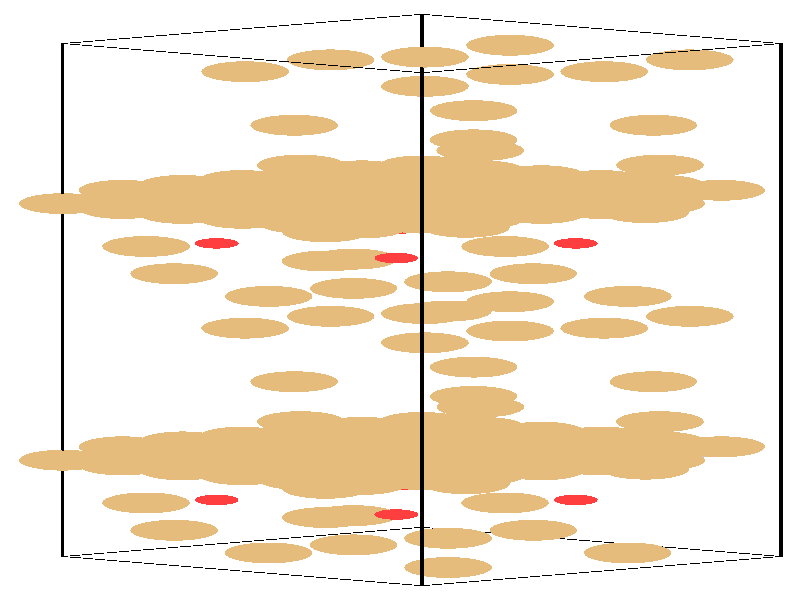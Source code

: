 #include "colors.inc"
#include "finish.inc"

global_settings {assumed_gamma 1 max_trace_level 6}
background {color White}
camera {orthographic
  right -24.13*x up 76.08*y
  direction 1.00*z
  location <0,0,50.00> look_at <0,0,0>}
light_source {<  2.00,   3.00,  40.00> color White
  area_light <0.70, 0, 0>, <0, 0.70, 0>, 3, 3
  adaptive 1 jitter}

#declare simple = finish {phong 0.7}
#declare pale = finish {ambient .5 diffuse .85 roughness .001 specular 0.200 }
#declare intermediate = finish {ambient 0.3 diffuse 0.6 specular 0.10 roughness 0.04 }
#declare vmd = finish {ambient .0 diffuse .65 phong 0.1 phong_size 40. specular 0.500 }
#declare jmol = finish {ambient .2 diffuse .6 specular 1 roughness .001 metallic}
#declare ase2 = finish {ambient 0.05 brilliance 3 diffuse 0.6 metallic specular 0.70 roughness 0.04 reflection 0.15}
#declare ase3 = finish {ambient .15 brilliance 2 diffuse .6 metallic specular 1. roughness .001 reflection .0}
#declare glass = finish {ambient .05 diffuse .3 specular 1. roughness .001}
#declare glass2 = finish {ambient .0 diffuse .3 specular 1. reflection .25 roughness .001}
#declare Rcell = 0.050;
#declare Rbond = 0.100;

#macro atom(LOC, R, COL, TRANS, FIN)
  sphere{LOC, R texture{pigment{color COL transmit TRANS} finish{FIN}}}
#end
#macro constrain(LOC, R, COL, TRANS FIN)
union{torus{R, Rcell rotate 45*z texture{pigment{color COL transmit TRANS} finish{FIN}}}
      torus{R, Rcell rotate -45*z texture{pigment{color COL transmit TRANS} finish{FIN}}}
      translate LOC}
#end

cylinder {<-10.17, -32.52, -33.83>, <  0.66, -36.23, -23.65>, Rcell pigment {Black}}
cylinder {<  0.66, -28.82, -44.00>, < 11.49, -32.52, -33.83>, Rcell pigment {Black}}
cylinder {<  0.66,  36.23, -20.33>, < 11.49,  32.52, -10.15>, Rcell pigment {Black}}
cylinder {<-10.17,  32.52, -10.15>, <  0.66,  28.82,   0.03>, Rcell pigment {Black}}
cylinder {<-10.17, -32.52, -33.83>, <  0.66, -28.82, -44.00>, Rcell pigment {Black}}
cylinder {<  0.66, -36.23, -23.65>, < 11.49, -32.52, -33.83>, Rcell pigment {Black}}
cylinder {<  0.66,  28.82,   0.03>, < 11.49,  32.52, -10.15>, Rcell pigment {Black}}
cylinder {<-10.17,  32.52, -10.15>, <  0.66,  36.23, -20.33>, Rcell pigment {Black}}
cylinder {<-10.17, -32.52, -33.83>, <-10.17,  32.52, -10.15>, Rcell pigment {Black}}
cylinder {<  0.66, -36.23, -23.65>, <  0.66,  28.82,   0.03>, Rcell pigment {Black}}
cylinder {< 11.49, -32.52, -33.83>, < 11.49,  32.52, -10.15>, Rcell pigment {Black}}
cylinder {<  0.66, -28.82, -44.00>, <  0.66,  36.23, -20.33>, Rcell pigment {Black}}
atom(<-10.17, -20.31, -29.38>, 1.32, rgb <0.78, 0.50, 0.20>, 0.0, ase3) // #0 
atom(< -8.37, -20.92, -27.68>, 1.32, rgb <0.78, 0.50, 0.20>, 0.0, ase3) // #1 
atom(< -6.56, -21.54, -25.99>, 1.32, rgb <0.78, 0.50, 0.20>, 0.0, ase3) // #2 
atom(< -8.37, -19.69, -31.08>, 1.32, rgb <0.78, 0.50, 0.20>, 0.0, ase3) // #3 
atom(< -6.56, -20.31, -29.38>, 1.32, rgb <0.78, 0.50, 0.20>, 0.0, ase3) // #4 
atom(< -4.76, -20.92, -27.68>, 1.32, rgb <0.78, 0.50, 0.20>, 0.0, ase3) // #5 
atom(< -6.56, -19.07, -32.77>, 1.32, rgb <0.78, 0.50, 0.20>, 0.0, ase3) // #6 
atom(< -4.76, -19.69, -31.08>, 1.32, rgb <0.78, 0.50, 0.20>, 0.0, ase3) // #7 
atom(< -2.95, -20.31, -29.38>, 1.32, rgb <0.78, 0.50, 0.20>, 0.0, ase3) // #8 
atom(< -8.37, -18.61, -28.76>, 1.32, rgb <0.78, 0.50, 0.20>, 0.0, ase3) // #9 
atom(< -6.56, -19.23, -27.07>, 1.32, rgb <0.78, 0.50, 0.20>, 0.0, ase3) // #10 
atom(< -4.76, -19.85, -25.37>, 1.32, rgb <0.78, 0.50, 0.20>, 0.0, ase3) // #11 
atom(< -6.56, -17.99, -30.46>, 1.32, rgb <0.78, 0.50, 0.20>, 0.0, ase3) // #12 
atom(< -4.76, -18.61, -28.76>, 1.32, rgb <0.78, 0.50, 0.20>, 0.0, ase3) // #13 
atom(< -2.95, -19.23, -27.07>, 1.32, rgb <0.78, 0.50, 0.20>, 0.0, ase3) // #14 
atom(< -4.76, -17.38, -32.15>, 1.32, rgb <0.78, 0.50, 0.20>, 0.0, ase3) // #15 
atom(< -2.95, -17.99, -30.46>, 1.32, rgb <0.78, 0.50, 0.20>, 0.0, ase3) // #16 
atom(< -1.14, -18.61, -28.76>, 1.32, rgb <0.78, 0.50, 0.20>, 0.0, ase3) // #17 
atom(<  3.32,  -0.22, -25.46>, 1.32, rgb <0.78, 0.50, 0.20>, 0.0, ase3) // #18 
atom(<  6.16,  -3.57, -19.92>, 1.32, rgb <0.78, 0.50, 0.20>, 0.0, ase3) // #19 
atom(<  2.42, -13.57, -29.46>, 1.32, rgb <0.78, 0.50, 0.20>, 0.0, ase3) // #20 
atom(< -3.19, -10.36, -23.84>, 1.32, rgb <0.78, 0.50, 0.20>, 0.0, ase3) // #21 
atom(< -2.24,   4.94, -16.12>, 1.32, rgb <0.78, 0.50, 0.20>, 0.0, ase3) // #22 
atom(<  1.99,  12.93, -26.76>, 1.32, rgb <0.78, 0.50, 0.20>, 0.0, ase3) // #23 
atom(< -3.74, -17.58, -25.85>, 1.32, rgb <0.78, 0.50, 0.20>, 0.0, ase3) // #24 
atom(<  6.87,   0.46, -20.57>, 1.32, rgb <0.78, 0.50, 0.20>, 0.0, ase3) // #25 
atom(< -1.40,   1.47, -15.02>, 1.32, rgb <0.78, 0.50, 0.20>, 0.0, ase3) // #26 
atom(< -0.11,   5.32, -12.18>, 0.66, rgb <1.00, 0.05, 0.05>, 0.0, ase3) // #27 
atom(<  3.66, -17.24, -36.54>, 0.76, rgb <0.56, 0.56, 0.56>, 0.0, ase3) // #28 
atom(<-10.17,  12.22, -17.54>, 1.32, rgb <0.78, 0.50, 0.20>, 0.0, ase3) // #29 
atom(< -8.37,  11.60, -15.85>, 1.32, rgb <0.78, 0.50, 0.20>, 0.0, ase3) // #30 
atom(< -6.56,  10.98, -14.15>, 1.32, rgb <0.78, 0.50, 0.20>, 0.0, ase3) // #31 
atom(< -8.37,  12.83, -19.24>, 1.32, rgb <0.78, 0.50, 0.20>, 0.0, ase3) // #32 
atom(< -6.56,  12.22, -17.54>, 1.32, rgb <0.78, 0.50, 0.20>, 0.0, ase3) // #33 
atom(< -4.76,  11.60, -15.85>, 1.32, rgb <0.78, 0.50, 0.20>, 0.0, ase3) // #34 
atom(< -6.56,  13.45, -20.93>, 1.32, rgb <0.78, 0.50, 0.20>, 0.0, ase3) // #35 
atom(< -4.76,  12.83, -19.24>, 1.32, rgb <0.78, 0.50, 0.20>, 0.0, ase3) // #36 
atom(< -2.95,  12.22, -17.54>, 1.32, rgb <0.78, 0.50, 0.20>, 0.0, ase3) // #37 
atom(< -8.37,  13.91, -16.92>, 1.32, rgb <0.78, 0.50, 0.20>, 0.0, ase3) // #38 
atom(< -6.56,  13.29, -15.23>, 1.32, rgb <0.78, 0.50, 0.20>, 0.0, ase3) // #39 
atom(< -4.76,  12.68, -13.53>, 1.32, rgb <0.78, 0.50, 0.20>, 0.0, ase3) // #40 
atom(< -6.56,  14.53, -18.62>, 1.32, rgb <0.78, 0.50, 0.20>, 0.0, ase3) // #41 
atom(< -4.76,  13.91, -16.92>, 1.32, rgb <0.78, 0.50, 0.20>, 0.0, ase3) // #42 
atom(< -2.95,  13.29, -15.23>, 1.32, rgb <0.78, 0.50, 0.20>, 0.0, ase3) // #43 
atom(< -4.76,  15.15, -20.32>, 1.32, rgb <0.78, 0.50, 0.20>, 0.0, ase3) // #44 
atom(< -2.95,  14.53, -18.62>, 1.32, rgb <0.78, 0.50, 0.20>, 0.0, ase3) // #45 
atom(< -1.14,  13.91, -16.92>, 1.32, rgb <0.78, 0.50, 0.20>, 0.0, ase3) // #46 
atom(<  3.32,  32.30, -13.62>, 1.32, rgb <0.78, 0.50, 0.20>, 0.0, ase3) // #47 
atom(<  6.16,  28.95,  -8.09>, 1.32, rgb <0.78, 0.50, 0.20>, 0.0, ase3) // #48 
atom(<  2.42,  18.95, -17.63>, 1.32, rgb <0.78, 0.50, 0.20>, 0.0, ase3) // #49 
atom(< -3.19,  22.16, -12.00>, 1.32, rgb <0.78, 0.50, 0.20>, 0.0, ase3) // #50 
atom(< -2.24, -27.58, -27.96>, 1.32, rgb <0.78, 0.50, 0.20>, 0.0, ase3) // #51 
atom(<  1.99, -19.59, -38.60>, 1.32, rgb <0.78, 0.50, 0.20>, 0.0, ase3) // #52 
atom(< -3.74,  14.94, -14.01>, 1.32, rgb <0.78, 0.50, 0.20>, 0.0, ase3) // #53 
atom(<  6.87, -32.07, -32.40>, 1.32, rgb <0.78, 0.50, 0.20>, 0.0, ase3) // #54 
atom(< -1.40, -31.05, -26.86>, 1.32, rgb <0.78, 0.50, 0.20>, 0.0, ase3) // #55 
atom(< -0.11, -27.20, -24.01>, 0.66, rgb <1.00, 0.05, 0.05>, 0.0, ase3) // #56 
atom(<  3.66,  15.28, -24.70>, 0.76, rgb <0.56, 0.56, 0.56>, 0.0, ase3) // #57 
atom(< -4.76, -18.45, -34.47>, 1.32, rgb <0.78, 0.50, 0.20>, 0.0, ase3) // #58 
atom(< -2.95, -19.07, -32.77>, 1.32, rgb <0.78, 0.50, 0.20>, 0.0, ase3) // #59 
atom(< -1.15, -19.69, -31.08>, 1.32, rgb <0.78, 0.50, 0.20>, 0.0, ase3) // #60 
atom(< -2.95, -17.84, -36.16>, 1.32, rgb <0.78, 0.50, 0.20>, 0.0, ase3) // #61 
atom(< -1.15, -18.45, -34.47>, 1.32, rgb <0.78, 0.50, 0.20>, 0.0, ase3) // #62 
atom(<  0.66, -19.07, -32.77>, 1.32, rgb <0.78, 0.50, 0.20>, 0.0, ase3) // #63 
atom(< -1.15, -17.22, -37.86>, 1.32, rgb <0.78, 0.50, 0.20>, 0.0, ase3) // #64 
atom(<  0.66, -17.84, -36.16>, 1.32, rgb <0.78, 0.50, 0.20>, 0.0, ase3) // #65 
atom(<  2.46, -18.45, -34.47>, 1.32, rgb <0.78, 0.50, 0.20>, 0.0, ase3) // #66 
atom(< -2.95, -16.76, -33.85>, 1.32, rgb <0.78, 0.50, 0.20>, 0.0, ase3) // #67 
atom(< -1.15, -17.38, -32.15>, 1.32, rgb <0.78, 0.50, 0.20>, 0.0, ase3) // #68 
atom(<  0.66, -17.99, -30.46>, 1.32, rgb <0.78, 0.50, 0.20>, 0.0, ase3) // #69 
atom(< -1.15, -16.14, -35.55>, 1.32, rgb <0.78, 0.50, 0.20>, 0.0, ase3) // #70 
atom(<  0.66, -16.76, -33.85>, 1.32, rgb <0.78, 0.50, 0.20>, 0.0, ase3) // #71 
atom(<  2.46, -17.38, -32.15>, 1.32, rgb <0.78, 0.50, 0.20>, 0.0, ase3) // #72 
atom(<  0.66, -15.52, -37.24>, 1.32, rgb <0.78, 0.50, 0.20>, 0.0, ase3) // #73 
atom(<  2.46, -16.14, -35.55>, 1.32, rgb <0.78, 0.50, 0.20>, 0.0, ase3) // #74 
atom(<  4.27, -16.76, -33.85>, 1.32, rgb <0.78, 0.50, 0.20>, 0.0, ase3) // #75 
atom(< -2.09,  -2.07, -20.37>, 1.32, rgb <0.78, 0.50, 0.20>, 0.0, ase3) // #76 
atom(<  0.75,  -5.43, -14.84>, 1.32, rgb <0.78, 0.50, 0.20>, 0.0, ase3) // #77 
atom(< -2.99, -15.42, -24.37>, 1.32, rgb <0.78, 0.50, 0.20>, 0.0, ase3) // #78 
atom(<  2.22,  -8.51, -28.93>, 1.32, rgb <0.78, 0.50, 0.20>, 0.0, ase3) // #79 
atom(<  3.17,   6.79, -21.21>, 1.32, rgb <0.78, 0.50, 0.20>, 0.0, ase3) // #80 
atom(< -3.43,  11.08, -21.67>, 1.32, rgb <0.78, 0.50, 0.20>, 0.0, ase3) // #81 
atom(<  1.67, -15.73, -30.94>, 1.32, rgb <0.78, 0.50, 0.20>, 0.0, ase3) // #82 
atom(<  1.45,  -1.40, -15.48>, 1.32, rgb <0.78, 0.50, 0.20>, 0.0, ase3) // #83 
atom(<  4.02,   3.33, -20.11>, 1.32, rgb <0.78, 0.50, 0.20>, 0.0, ase3) // #84 
atom(<  5.30,   7.18, -17.27>, 0.66, rgb <1.00, 0.05, 0.05>, 0.0, ase3) // #85 
atom(< -1.76, -19.10, -31.45>, 0.76, rgb <0.56, 0.56, 0.56>, 0.0, ase3) // #86 
atom(< -4.76,  14.07, -22.63>, 1.32, rgb <0.78, 0.50, 0.20>, 0.0, ase3) // #87 
atom(< -2.95,  13.45, -20.93>, 1.32, rgb <0.78, 0.50, 0.20>, 0.0, ase3) // #88 
atom(< -1.15,  12.83, -19.24>, 1.32, rgb <0.78, 0.50, 0.20>, 0.0, ase3) // #89 
atom(< -2.95,  14.69, -24.33>, 1.32, rgb <0.78, 0.50, 0.20>, 0.0, ase3) // #90 
atom(< -1.15,  14.07, -22.63>, 1.32, rgb <0.78, 0.50, 0.20>, 0.0, ase3) // #91 
atom(<  0.66,  13.45, -20.93>, 1.32, rgb <0.78, 0.50, 0.20>, 0.0, ase3) // #92 
atom(< -1.15,  15.30, -26.02>, 1.32, rgb <0.78, 0.50, 0.20>, 0.0, ase3) // #93 
atom(<  0.66,  14.69, -24.33>, 1.32, rgb <0.78, 0.50, 0.20>, 0.0, ase3) // #94 
atom(<  2.46,  14.07, -22.63>, 1.32, rgb <0.78, 0.50, 0.20>, 0.0, ase3) // #95 
atom(< -2.95,  15.76, -22.01>, 1.32, rgb <0.78, 0.50, 0.20>, 0.0, ase3) // #96 
atom(< -1.15,  15.15, -20.32>, 1.32, rgb <0.78, 0.50, 0.20>, 0.0, ase3) // #97 
atom(<  0.66,  14.53, -18.62>, 1.32, rgb <0.78, 0.50, 0.20>, 0.0, ase3) // #98 
atom(< -1.15,  16.38, -23.71>, 1.32, rgb <0.78, 0.50, 0.20>, 0.0, ase3) // #99 
atom(<  0.66,  15.76, -22.01>, 1.32, rgb <0.78, 0.50, 0.20>, 0.0, ase3) // #100 
atom(<  2.46,  15.15, -20.32>, 1.32, rgb <0.78, 0.50, 0.20>, 0.0, ase3) // #101 
atom(<  0.66,  17.00, -25.41>, 1.32, rgb <0.78, 0.50, 0.20>, 0.0, ase3) // #102 
atom(<  2.46,  16.38, -23.71>, 1.32, rgb <0.78, 0.50, 0.20>, 0.0, ase3) // #103 
atom(<  4.27,  15.76, -22.01>, 1.32, rgb <0.78, 0.50, 0.20>, 0.0, ase3) // #104 
atom(< -2.09,  30.45,  -8.53>, 1.32, rgb <0.78, 0.50, 0.20>, 0.0, ase3) // #105 
atom(<  0.75,  27.10,  -3.00>, 1.32, rgb <0.78, 0.50, 0.20>, 0.0, ase3) // #106 
atom(< -2.99,  17.10, -12.54>, 1.32, rgb <0.78, 0.50, 0.20>, 0.0, ase3) // #107 
atom(<  2.22,  24.01, -17.09>, 1.32, rgb <0.78, 0.50, 0.20>, 0.0, ase3) // #108 
atom(<  3.17, -25.73, -33.05>, 1.32, rgb <0.78, 0.50, 0.20>, 0.0, ase3) // #109 
atom(< -3.43, -21.45, -33.51>, 1.32, rgb <0.78, 0.50, 0.20>, 0.0, ase3) // #110 
atom(<  1.67,  16.79, -19.10>, 1.32, rgb <0.78, 0.50, 0.20>, 0.0, ase3) // #111 
atom(<  1.45, -33.92, -27.32>, 1.32, rgb <0.78, 0.50, 0.20>, 0.0, ase3) // #112 
atom(<  4.02, -29.20, -31.95>, 1.32, rgb <0.78, 0.50, 0.20>, 0.0, ase3) // #113 
atom(<  5.30, -25.35, -29.10>, 0.66, rgb <1.00, 0.05, 0.05>, 0.0, ase3) // #114 
atom(< -1.76,  13.43, -19.61>, 0.76, rgb <0.56, 0.56, 0.56>, 0.0, ase3) // #115 
atom(< -4.76, -22.16, -24.29>, 1.32, rgb <0.78, 0.50, 0.20>, 0.0, ase3) // #116 
atom(< -2.95, -22.78, -22.59>, 1.32, rgb <0.78, 0.50, 0.20>, 0.0, ase3) // #117 
atom(< -1.14, -23.39, -20.90>, 1.32, rgb <0.78, 0.50, 0.20>, 0.0, ase3) // #118 
atom(< -2.95, -21.54, -25.99>, 1.32, rgb <0.78, 0.50, 0.20>, 0.0, ase3) // #119 
atom(< -1.15, -22.16, -24.29>, 1.32, rgb <0.78, 0.50, 0.20>, 0.0, ase3) // #120 
atom(<  0.66, -22.78, -22.59>, 1.32, rgb <0.78, 0.50, 0.20>, 0.0, ase3) // #121 
atom(< -1.15, -20.92, -27.68>, 1.32, rgb <0.78, 0.50, 0.20>, 0.0, ase3) // #122 
atom(<  0.66, -21.54, -25.99>, 1.32, rgb <0.78, 0.50, 0.20>, 0.0, ase3) // #123 
atom(<  2.46, -22.16, -24.29>, 1.32, rgb <0.78, 0.50, 0.20>, 0.0, ase3) // #124 
atom(< -2.95, -20.46, -23.67>, 1.32, rgb <0.78, 0.50, 0.20>, 0.0, ase3) // #125 
atom(< -1.15, -21.08, -21.98>, 1.32, rgb <0.78, 0.50, 0.20>, 0.0, ase3) // #126 
atom(<  0.66, -21.70, -20.28>, 1.32, rgb <0.78, 0.50, 0.20>, 0.0, ase3) // #127 
atom(< -1.15, -19.85, -25.37>, 1.32, rgb <0.78, 0.50, 0.20>, 0.0, ase3) // #128 
atom(<  0.66, -20.46, -23.67>, 1.32, rgb <0.78, 0.50, 0.20>, 0.0, ase3) // #129 
atom(<  2.46, -21.08, -21.98>, 1.32, rgb <0.78, 0.50, 0.20>, 0.0, ase3) // #130 
atom(<  0.66, -19.23, -27.07>, 1.32, rgb <0.78, 0.50, 0.20>, 0.0, ase3) // #131 
atom(<  2.46, -19.85, -25.37>, 1.32, rgb <0.78, 0.50, 0.20>, 0.0, ase3) // #132 
atom(<  4.27, -20.46, -23.67>, 1.32, rgb <0.78, 0.50, 0.20>, 0.0, ase3) // #133 
atom(<  8.74,  -2.07, -20.37>, 1.32, rgb <0.78, 0.50, 0.20>, 0.0, ase3) // #134 
atom(<  0.75,  -1.72, -25.01>, 1.32, rgb <0.78, 0.50, 0.20>, 0.0, ase3) // #135 
atom(<  7.84, -15.42, -24.37>, 1.32, rgb <0.78, 0.50, 0.20>, 0.0, ase3) // #136 
atom(<  2.22, -12.22, -18.75>, 1.32, rgb <0.78, 0.50, 0.20>, 0.0, ase3) // #137 
atom(< -7.66,   6.79, -21.21>, 1.32, rgb <0.78, 0.50, 0.20>, 0.0, ase3) // #138 
atom(<  7.40,  11.08, -21.67>, 1.32, rgb <0.78, 0.50, 0.20>, 0.0, ase3) // #139 
atom(<  1.67, -19.43, -20.76>, 1.32, rgb <0.78, 0.50, 0.20>, 0.0, ase3) // #140 
atom(<  1.45,   2.31, -25.65>, 1.32, rgb <0.78, 0.50, 0.20>, 0.0, ase3) // #141 
atom(< -6.81,   3.33, -20.11>, 1.32, rgb <0.78, 0.50, 0.20>, 0.0, ase3) // #142 
atom(< -5.53,   7.18, -17.27>, 0.66, rgb <1.00, 0.05, 0.05>, 0.0, ase3) // #143 
atom(<  9.07, -19.10, -31.45>, 0.76, rgb <0.56, 0.56, 0.56>, 0.0, ase3) // #144 
atom(< -4.76,  10.36, -12.45>, 1.32, rgb <0.78, 0.50, 0.20>, 0.0, ase3) // #145 
atom(< -2.95,   9.75, -10.76>, 1.32, rgb <0.78, 0.50, 0.20>, 0.0, ase3) // #146 
atom(< -1.14,   9.13,  -9.06>, 1.32, rgb <0.78, 0.50, 0.20>, 0.0, ase3) // #147 
atom(< -2.95,  10.98, -14.15>, 1.32, rgb <0.78, 0.50, 0.20>, 0.0, ase3) // #148 
atom(< -1.15,  10.36, -12.45>, 1.32, rgb <0.78, 0.50, 0.20>, 0.0, ase3) // #149 
atom(<  0.66,   9.75, -10.76>, 1.32, rgb <0.78, 0.50, 0.20>, 0.0, ase3) // #150 
atom(< -1.15,  11.60, -15.85>, 1.32, rgb <0.78, 0.50, 0.20>, 0.0, ase3) // #151 
atom(<  0.66,  10.98, -14.15>, 1.32, rgb <0.78, 0.50, 0.20>, 0.0, ase3) // #152 
atom(<  2.46,  10.36, -12.45>, 1.32, rgb <0.78, 0.50, 0.20>, 0.0, ase3) // #153 
atom(< -2.95,  12.06, -11.84>, 1.32, rgb <0.78, 0.50, 0.20>, 0.0, ase3) // #154 
atom(< -1.15,  11.44, -10.14>, 1.32, rgb <0.78, 0.50, 0.20>, 0.0, ase3) // #155 
atom(<  0.66,  10.83,  -8.44>, 1.32, rgb <0.78, 0.50, 0.20>, 0.0, ase3) // #156 
atom(< -1.15,  12.68, -13.53>, 1.32, rgb <0.78, 0.50, 0.20>, 0.0, ase3) // #157 
atom(<  0.66,  12.06, -11.84>, 1.32, rgb <0.78, 0.50, 0.20>, 0.0, ase3) // #158 
atom(<  2.46,  11.44, -10.14>, 1.32, rgb <0.78, 0.50, 0.20>, 0.0, ase3) // #159 
atom(<  0.66,  13.29, -15.23>, 1.32, rgb <0.78, 0.50, 0.20>, 0.0, ase3) // #160 
atom(<  2.46,  12.68, -13.53>, 1.32, rgb <0.78, 0.50, 0.20>, 0.0, ase3) // #161 
atom(<  4.27,  12.06, -11.84>, 1.32, rgb <0.78, 0.50, 0.20>, 0.0, ase3) // #162 
atom(<  8.74,  30.45,  -8.53>, 1.32, rgb <0.78, 0.50, 0.20>, 0.0, ase3) // #163 
atom(<  0.75,  30.80, -13.18>, 1.32, rgb <0.78, 0.50, 0.20>, 0.0, ase3) // #164 
atom(<  7.84,  17.10, -12.54>, 1.32, rgb <0.78, 0.50, 0.20>, 0.0, ase3) // #165 
atom(<  2.22,  20.31,  -6.92>, 1.32, rgb <0.78, 0.50, 0.20>, 0.0, ase3) // #166 
atom(< -7.66, -25.73, -33.05>, 1.32, rgb <0.78, 0.50, 0.20>, 0.0, ase3) // #167 
atom(<  7.40, -21.45, -33.51>, 1.32, rgb <0.78, 0.50, 0.20>, 0.0, ase3) // #168 
atom(<  1.67,  13.09,  -8.92>, 1.32, rgb <0.78, 0.50, 0.20>, 0.0, ase3) // #169 
atom(<  1.45, -30.21, -37.49>, 1.32, rgb <0.78, 0.50, 0.20>, 0.0, ase3) // #170 
atom(< -6.81, -29.20, -31.95>, 1.32, rgb <0.78, 0.50, 0.20>, 0.0, ase3) // #171 
atom(< -5.53, -25.35, -29.10>, 0.66, rgb <1.00, 0.05, 0.05>, 0.0, ase3) // #172 
atom(<  9.07,  13.43, -19.61>, 0.76, rgb <0.56, 0.56, 0.56>, 0.0, ase3) // #173 
atom(<  0.66, -20.31, -29.38>, 1.32, rgb <0.78, 0.50, 0.20>, 0.0, ase3) // #174 
atom(<  2.46, -20.92, -27.68>, 1.32, rgb <0.78, 0.50, 0.20>, 0.0, ase3) // #175 
atom(<  4.27, -21.54, -25.99>, 1.32, rgb <0.78, 0.50, 0.20>, 0.0, ase3) // #176 
atom(<  2.46, -19.69, -31.08>, 1.32, rgb <0.78, 0.50, 0.20>, 0.0, ase3) // #177 
atom(<  4.27, -20.31, -29.38>, 1.32, rgb <0.78, 0.50, 0.20>, 0.0, ase3) // #178 
atom(<  6.07, -20.92, -27.68>, 1.32, rgb <0.78, 0.50, 0.20>, 0.0, ase3) // #179 
atom(<  4.27, -19.07, -32.77>, 1.32, rgb <0.78, 0.50, 0.20>, 0.0, ase3) // #180 
atom(<  6.07, -19.69, -31.08>, 1.32, rgb <0.78, 0.50, 0.20>, 0.0, ase3) // #181 
atom(<  7.88, -20.31, -29.38>, 1.32, rgb <0.78, 0.50, 0.20>, 0.0, ase3) // #182 
atom(<  2.46, -18.61, -28.76>, 1.32, rgb <0.78, 0.50, 0.20>, 0.0, ase3) // #183 
atom(<  4.27, -19.23, -27.07>, 1.32, rgb <0.78, 0.50, 0.20>, 0.0, ase3) // #184 
atom(<  6.07, -19.85, -25.37>, 1.32, rgb <0.78, 0.50, 0.20>, 0.0, ase3) // #185 
atom(<  4.27, -17.99, -30.46>, 1.32, rgb <0.78, 0.50, 0.20>, 0.0, ase3) // #186 
atom(<  6.07, -18.61, -28.76>, 1.32, rgb <0.78, 0.50, 0.20>, 0.0, ase3) // #187 
atom(<  7.88, -19.23, -27.07>, 1.32, rgb <0.78, 0.50, 0.20>, 0.0, ase3) // #188 
atom(<  6.07, -17.38, -32.15>, 1.32, rgb <0.78, 0.50, 0.20>, 0.0, ase3) // #189 
atom(<  7.88, -17.99, -30.46>, 1.32, rgb <0.78, 0.50, 0.20>, 0.0, ase3) // #190 
atom(<  9.69, -18.61, -28.76>, 1.32, rgb <0.78, 0.50, 0.20>, 0.0, ase3) // #191 
atom(<  3.32,  -3.93, -15.28>, 1.32, rgb <0.78, 0.50, 0.20>, 0.0, ase3) // #192 
atom(< -4.67,  -3.57, -19.92>, 1.32, rgb <0.78, 0.50, 0.20>, 0.0, ase3) // #193 
atom(<  2.42, -17.27, -19.29>, 1.32, rgb <0.78, 0.50, 0.20>, 0.0, ase3) // #194 
atom(<  7.64, -10.36, -23.84>, 1.32, rgb <0.78, 0.50, 0.20>, 0.0, ase3) // #195 
atom(< -2.24,   8.65, -26.30>, 1.32, rgb <0.78, 0.50, 0.20>, 0.0, ase3) // #196 
atom(<  1.99,   9.22, -16.58>, 1.32, rgb <0.78, 0.50, 0.20>, 0.0, ase3) // #197 
atom(<  7.09, -17.58, -25.85>, 1.32, rgb <0.78, 0.50, 0.20>, 0.0, ase3) // #198 
atom(< -3.96,   0.46, -20.57>, 1.32, rgb <0.78, 0.50, 0.20>, 0.0, ase3) // #199 
atom(< -1.40,   5.18, -25.20>, 1.32, rgb <0.78, 0.50, 0.20>, 0.0, ase3) // #200 
atom(< -0.11,   9.03, -22.35>, 0.66, rgb <1.00, 0.05, 0.05>, 0.0, ase3) // #201 
atom(<  3.66, -20.95, -26.36>, 0.76, rgb <0.56, 0.56, 0.56>, 0.0, ase3) // #202 
atom(<  0.66,  12.22, -17.54>, 1.32, rgb <0.78, 0.50, 0.20>, 0.0, ase3) // #203 
atom(<  2.46,  11.60, -15.85>, 1.32, rgb <0.78, 0.50, 0.20>, 0.0, ase3) // #204 
atom(<  4.27,  10.98, -14.15>, 1.32, rgb <0.78, 0.50, 0.20>, 0.0, ase3) // #205 
atom(<  2.46,  12.83, -19.24>, 1.32, rgb <0.78, 0.50, 0.20>, 0.0, ase3) // #206 
atom(<  4.27,  12.22, -17.54>, 1.32, rgb <0.78, 0.50, 0.20>, 0.0, ase3) // #207 
atom(<  6.07,  11.60, -15.85>, 1.32, rgb <0.78, 0.50, 0.20>, 0.0, ase3) // #208 
atom(<  4.27,  13.45, -20.93>, 1.32, rgb <0.78, 0.50, 0.20>, 0.0, ase3) // #209 
atom(<  6.07,  12.83, -19.24>, 1.32, rgb <0.78, 0.50, 0.20>, 0.0, ase3) // #210 
atom(<  7.88,  12.22, -17.54>, 1.32, rgb <0.78, 0.50, 0.20>, 0.0, ase3) // #211 
atom(<  2.46,  13.91, -16.92>, 1.32, rgb <0.78, 0.50, 0.20>, 0.0, ase3) // #212 
atom(<  4.27,  13.29, -15.23>, 1.32, rgb <0.78, 0.50, 0.20>, 0.0, ase3) // #213 
atom(<  6.07,  12.68, -13.53>, 1.32, rgb <0.78, 0.50, 0.20>, 0.0, ase3) // #214 
atom(<  4.27,  14.53, -18.62>, 1.32, rgb <0.78, 0.50, 0.20>, 0.0, ase3) // #215 
atom(<  6.07,  13.91, -16.92>, 1.32, rgb <0.78, 0.50, 0.20>, 0.0, ase3) // #216 
atom(<  7.88,  13.29, -15.23>, 1.32, rgb <0.78, 0.50, 0.20>, 0.0, ase3) // #217 
atom(<  6.07,  15.15, -20.32>, 1.32, rgb <0.78, 0.50, 0.20>, 0.0, ase3) // #218 
atom(<  7.88,  14.53, -18.62>, 1.32, rgb <0.78, 0.50, 0.20>, 0.0, ase3) // #219 
atom(<  9.69,  13.91, -16.92>, 1.32, rgb <0.78, 0.50, 0.20>, 0.0, ase3) // #220 
atom(<  3.32,  28.60,  -3.44>, 1.32, rgb <0.78, 0.50, 0.20>, 0.0, ase3) // #221 
atom(< -4.67,  28.95,  -8.09>, 1.32, rgb <0.78, 0.50, 0.20>, 0.0, ase3) // #222 
atom(<  2.42,  15.25,  -7.45>, 1.32, rgb <0.78, 0.50, 0.20>, 0.0, ase3) // #223 
atom(<  7.64,  22.16, -12.00>, 1.32, rgb <0.78, 0.50, 0.20>, 0.0, ase3) // #224 
atom(< -2.24, -23.88, -38.14>, 1.32, rgb <0.78, 0.50, 0.20>, 0.0, ase3) // #225 
atom(<  1.99, -23.30, -28.42>, 1.32, rgb <0.78, 0.50, 0.20>, 0.0, ase3) // #226 
atom(<  7.09,  14.94, -14.01>, 1.32, rgb <0.78, 0.50, 0.20>, 0.0, ase3) // #227 
atom(< -3.96, -32.07, -32.40>, 1.32, rgb <0.78, 0.50, 0.20>, 0.0, ase3) // #228 
atom(< -1.40, -27.34, -37.03>, 1.32, rgb <0.78, 0.50, 0.20>, 0.0, ase3) // #229 
atom(< -0.11, -23.49, -34.19>, 0.66, rgb <1.00, 0.05, 0.05>, 0.0, ase3) // #230 
atom(<  3.66,  11.57, -14.53>, 0.76, rgb <0.56, 0.56, 0.56>, 0.0, ase3) // #231 
